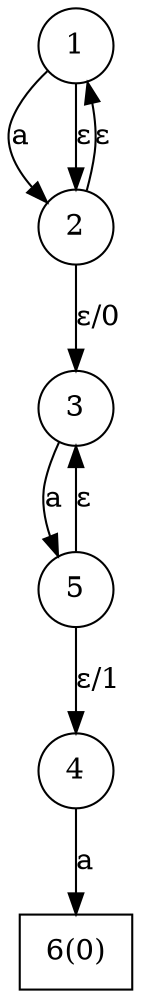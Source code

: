 digraph a_star_capture {	1 -> 2[label="a"]
	1 -> 2[label="ε"]
	2 -> 1[label="ε"]
	2 -> 3[label="ε/0"]
	3 -> 5[label="a"]
	4 -> 6[label="a"]
	5 -> 3[label="ε"]
	5 -> 4[label="ε/1"]1[shape=circle,label=1]
2[shape=circle,label=2]
3[shape=circle,label=3]
4[shape=circle,label=4]
5[shape=circle,label=5]
6[shape=box,label="6(0)"]}
